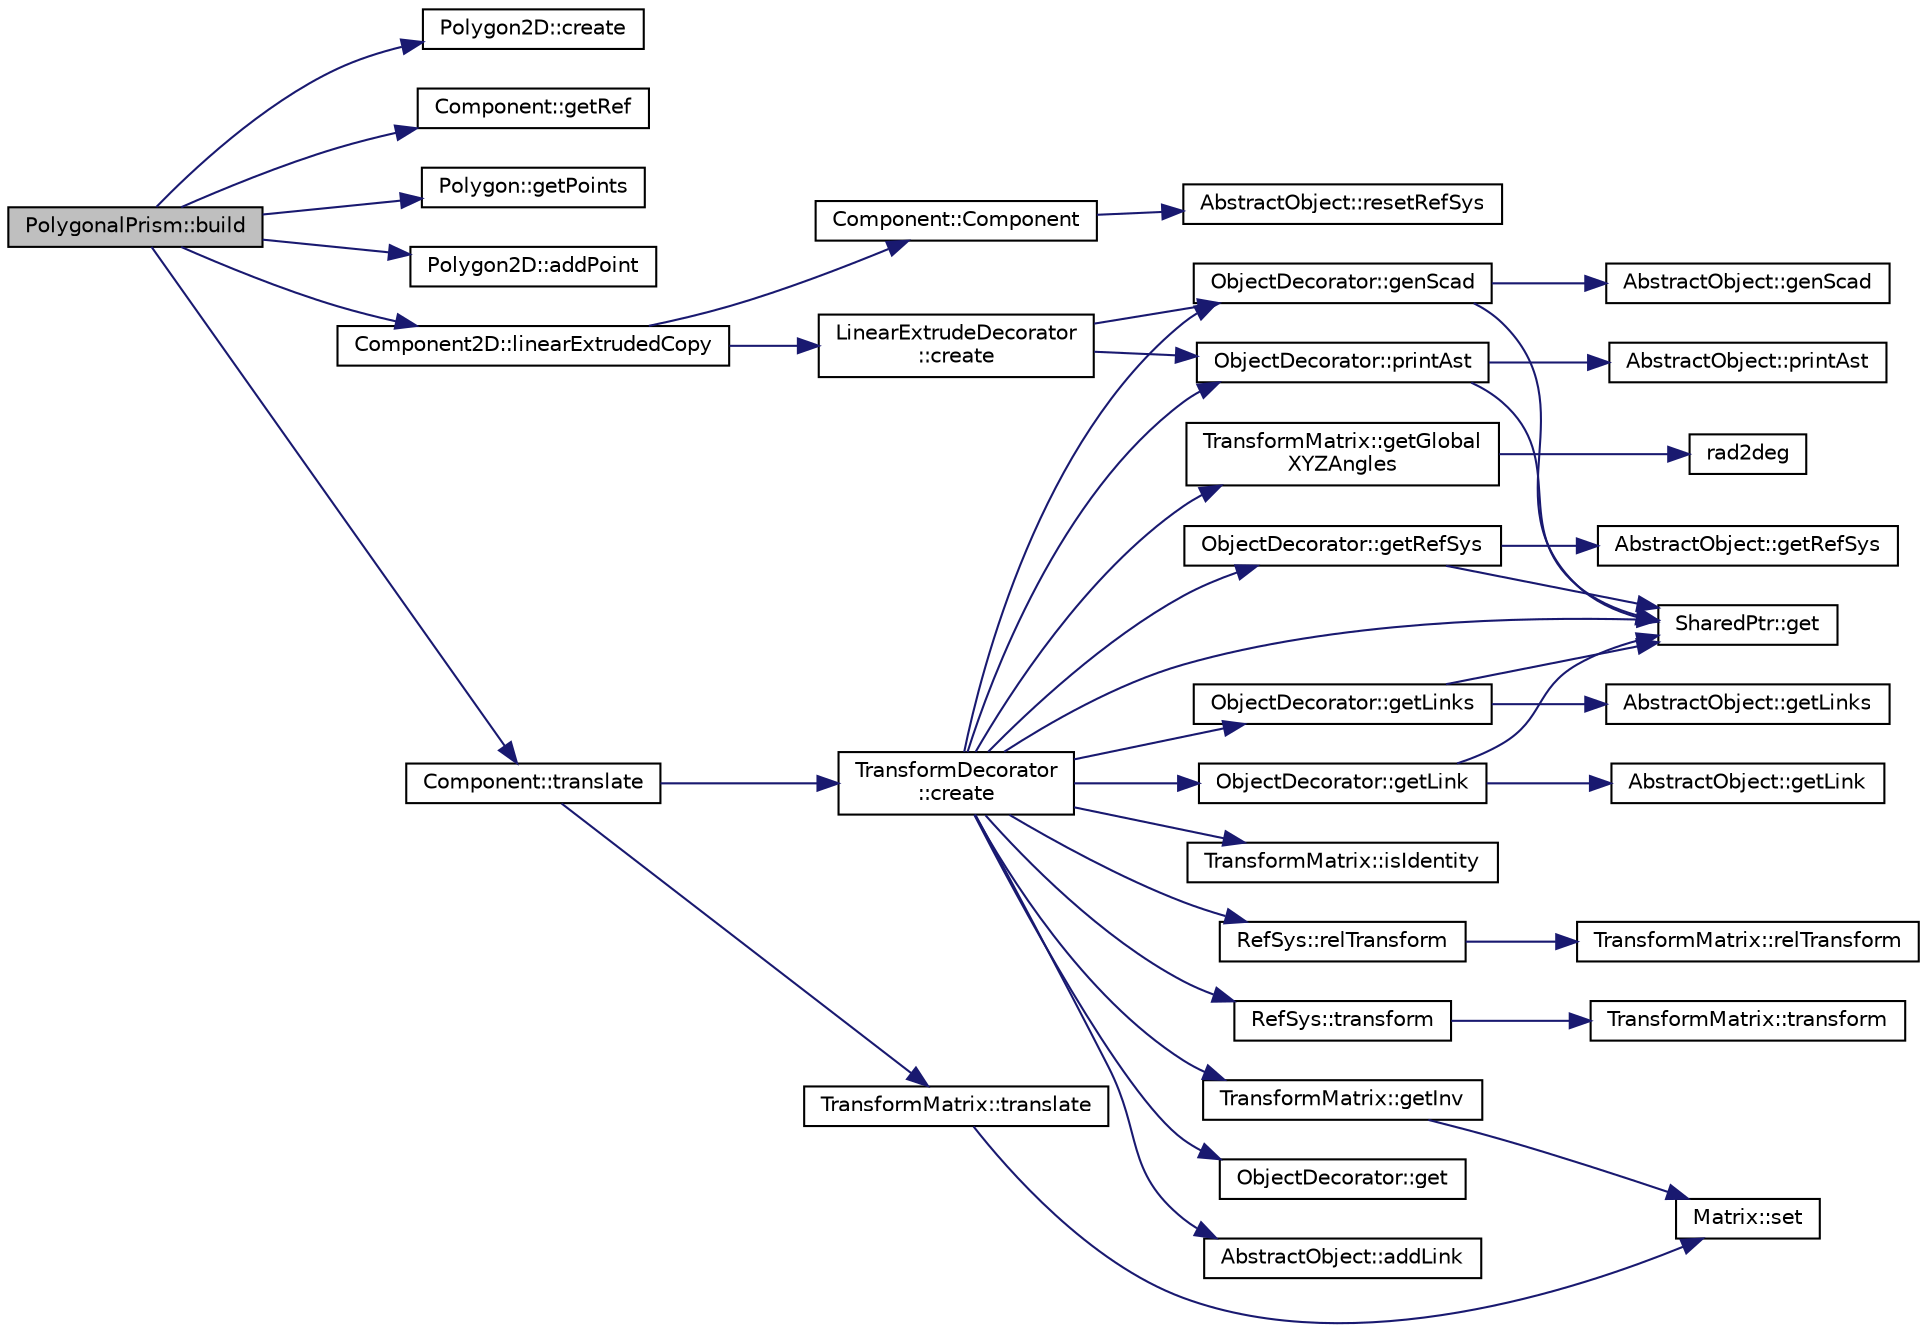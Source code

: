 digraph "PolygonalPrism::build"
{
  edge [fontname="Helvetica",fontsize="10",labelfontname="Helvetica",labelfontsize="10"];
  node [fontname="Helvetica",fontsize="10",shape=record];
  rankdir="LR";
  Node21 [label="PolygonalPrism::build",height=0.2,width=0.4,color="black", fillcolor="grey75", style="filled", fontcolor="black"];
  Node21 -> Node22 [color="midnightblue",fontsize="10",style="solid",fontname="Helvetica"];
  Node22 [label="Polygon2D::create",height=0.2,width=0.4,color="black", fillcolor="white", style="filled",URL="$classPolygon2D.html#a3533360cc0a7a6fb4d4b84eaa55fdae4",tooltip="Static factory method. "];
  Node21 -> Node23 [color="midnightblue",fontsize="10",style="solid",fontname="Helvetica"];
  Node23 [label="Component::getRef",height=0.2,width=0.4,color="black", fillcolor="white", style="filled",URL="$classComponent.html#a8947638f8bc384a6b3fe4fcd41ed7bb4",tooltip="Returns if the Object has links. "];
  Node21 -> Node24 [color="midnightblue",fontsize="10",style="solid",fontname="Helvetica"];
  Node24 [label="Polygon::getPoints",height=0.2,width=0.4,color="black", fillcolor="white", style="filled",URL="$classPolygon.html#ad14b9c7ba116e212327ce82d8c105399",tooltip="Get the polygon points. "];
  Node21 -> Node25 [color="midnightblue",fontsize="10",style="solid",fontname="Helvetica"];
  Node25 [label="Polygon2D::addPoint",height=0.2,width=0.4,color="black", fillcolor="white", style="filled",URL="$classPolygon2D.html#a443e2c80770749d0f1375ca5590be1b3",tooltip="Adds a new point in the polygon 2D. "];
  Node21 -> Node26 [color="midnightblue",fontsize="10",style="solid",fontname="Helvetica"];
  Node26 [label="Component2D::linearExtrudedCopy",height=0.2,width=0.4,color="black", fillcolor="white", style="filled",URL="$classComponent2D.html#af1a08fb02dcf5453904a94375a43d850",tooltip="Linear extrude the component. "];
  Node26 -> Node27 [color="midnightblue",fontsize="10",style="solid",fontname="Helvetica"];
  Node27 [label="Component::Component",height=0.2,width=0.4,color="black", fillcolor="white", style="filled",URL="$classComponent.html#a8775db6d1a2c1afc2e77cd3c8f39da6f",tooltip="Default constructor. "];
  Node27 -> Node28 [color="midnightblue",fontsize="10",style="solid",fontname="Helvetica"];
  Node28 [label="AbstractObject::resetRefSys",height=0.2,width=0.4,color="black", fillcolor="white", style="filled",URL="$classAbstractObject.html#a5c6b81512c95f040f1d31dd65d4b3d57"];
  Node26 -> Node29 [color="midnightblue",fontsize="10",style="solid",fontname="Helvetica"];
  Node29 [label="LinearExtrudeDecorator\l::create",height=0.2,width=0.4,color="black", fillcolor="white", style="filled",URL="$classLinearExtrudeDecorator.html#a732c88a036070d2aba30296a03b9bbea",tooltip="Default factory method. "];
  Node29 -> Node30 [color="midnightblue",fontsize="10",style="solid",fontname="Helvetica"];
  Node30 [label="ObjectDecorator::genScad",height=0.2,width=0.4,color="black", fillcolor="white", style="filled",URL="$classObjectDecorator.html#a50d55a263f5ef6b1b847d59d42456be0",tooltip="Generate SCAD output for this object. "];
  Node30 -> Node31 [color="midnightblue",fontsize="10",style="solid",fontname="Helvetica"];
  Node31 [label="SharedPtr::get",height=0.2,width=0.4,color="black", fillcolor="white", style="filled",URL="$classSharedPtr.html#a49ccede7111c7d25c1b1752b8ede30f5",tooltip="Gets the pointer hold. "];
  Node30 -> Node32 [color="midnightblue",fontsize="10",style="solid",fontname="Helvetica"];
  Node32 [label="AbstractObject::genScad",height=0.2,width=0.4,color="black", fillcolor="white", style="filled",URL="$classAbstractObject.html#a6a649119224b5b664e68b324106f8a1b",tooltip="Generate SCAD output for this object. "];
  Node29 -> Node33 [color="midnightblue",fontsize="10",style="solid",fontname="Helvetica"];
  Node33 [label="ObjectDecorator::printAst",height=0.2,width=0.4,color="black", fillcolor="white", style="filled",URL="$classObjectDecorator.html#a5f5a5584f87beb6f8e7c88c941a1a464",tooltip="Generate AST output for this object. "];
  Node33 -> Node31 [color="midnightblue",fontsize="10",style="solid",fontname="Helvetica"];
  Node33 -> Node34 [color="midnightblue",fontsize="10",style="solid",fontname="Helvetica"];
  Node34 [label="AbstractObject::printAst",height=0.2,width=0.4,color="black", fillcolor="white", style="filled",URL="$classAbstractObject.html#afe4637952e9d1dd3af11d29010beaa9d",tooltip="Generate AST output for this object. "];
  Node21 -> Node35 [color="midnightblue",fontsize="10",style="solid",fontname="Helvetica"];
  Node35 [label="Component::translate",height=0.2,width=0.4,color="black", fillcolor="white", style="filled",URL="$classComponent.html#a0df678527e9d0d65a749bbc5883a71af",tooltip="Translate the component. "];
  Node35 -> Node36 [color="midnightblue",fontsize="10",style="solid",fontname="Helvetica"];
  Node36 [label="TransformMatrix::translate",height=0.2,width=0.4,color="black", fillcolor="white", style="filled",URL="$classTransformMatrix.html#ae2b5dc7c41da84953f791e12e0b22964",tooltip="performs a translation "];
  Node36 -> Node37 [color="midnightblue",fontsize="10",style="solid",fontname="Helvetica"];
  Node37 [label="Matrix::set",height=0.2,width=0.4,color="black", fillcolor="white", style="filled",URL="$classMatrix.html#a820d3e49ffea766faf310729803e1df1"];
  Node35 -> Node38 [color="midnightblue",fontsize="10",style="solid",fontname="Helvetica"];
  Node38 [label="TransformDecorator\l::create",height=0.2,width=0.4,color="black", fillcolor="white", style="filled",URL="$classTransformDecorator.html#a0aa4971660b91bebb8ad53e682b00bd1",tooltip="Default factory method. "];
  Node38 -> Node39 [color="midnightblue",fontsize="10",style="solid",fontname="Helvetica"];
  Node39 [label="TransformMatrix::isIdentity",height=0.2,width=0.4,color="black", fillcolor="white", style="filled",URL="$classTransformMatrix.html#ae53e1d2436656a41d8689cd818a05f88",tooltip="checke if matrix equals identity "];
  Node38 -> Node31 [color="midnightblue",fontsize="10",style="solid",fontname="Helvetica"];
  Node38 -> Node40 [color="midnightblue",fontsize="10",style="solid",fontname="Helvetica"];
  Node40 [label="RefSys::relTransform",height=0.2,width=0.4,color="black", fillcolor="white", style="filled",URL="$classRefSys.html#a964c20355e817d51cc44f4370f41056f"];
  Node40 -> Node41 [color="midnightblue",fontsize="10",style="solid",fontname="Helvetica"];
  Node41 [label="TransformMatrix::relTransform",height=0.2,width=0.4,color="black", fillcolor="white", style="filled",URL="$classTransformMatrix.html#a2b8dd01bc118116b0ca134643a4b8cc9"];
  Node38 -> Node42 [color="midnightblue",fontsize="10",style="solid",fontname="Helvetica"];
  Node42 [label="TransformMatrix::getInv",height=0.2,width=0.4,color="black", fillcolor="white", style="filled",URL="$classTransformMatrix.html#a7011cfeea745ed89415a324c2a665a87"];
  Node42 -> Node37 [color="midnightblue",fontsize="10",style="solid",fontname="Helvetica"];
  Node38 -> Node43 [color="midnightblue",fontsize="10",style="solid",fontname="Helvetica"];
  Node43 [label="RefSys::transform",height=0.2,width=0.4,color="black", fillcolor="white", style="filled",URL="$classRefSys.html#a257068ba4a052c855587d334edec48ff",tooltip="Rotates the reference system This methods rotates the reference system with a rotational matrix..."];
  Node43 -> Node44 [color="midnightblue",fontsize="10",style="solid",fontname="Helvetica"];
  Node44 [label="TransformMatrix::transform",height=0.2,width=0.4,color="black", fillcolor="white", style="filled",URL="$classTransformMatrix.html#ae5e480c59e5afd8367cc456789d5f79d"];
  Node38 -> Node45 [color="midnightblue",fontsize="10",style="solid",fontname="Helvetica"];
  Node45 [label="ObjectDecorator::get",height=0.2,width=0.4,color="black", fillcolor="white", style="filled",URL="$classObjectDecorator.html#aff1b42075a10ee6b0cca6abaa3423bcd",tooltip="Get the internally hold pointer. Const version. "];
  Node38 -> Node46 [color="midnightblue",fontsize="10",style="solid",fontname="Helvetica"];
  Node46 [label="AbstractObject::addLink",height=0.2,width=0.4,color="black", fillcolor="white", style="filled",URL="$classAbstractObject.html#afeb1ed691f3127374a16d0a3297f6917",tooltip="Adds a Link to the system. System of the Link. "];
  Node38 -> Node47 [color="midnightblue",fontsize="10",style="solid",fontname="Helvetica"];
  Node47 [label="TransformMatrix::getGlobal\lXYZAngles",height=0.2,width=0.4,color="black", fillcolor="white", style="filled",URL="$classTransformMatrix.html#a4f4d068778049c7ae999ffe8fad91fde",tooltip="Gets the rotation angles about the fixed axes x,y,z. Obtains the rotation angles about the fixed x..."];
  Node47 -> Node48 [color="midnightblue",fontsize="10",style="solid",fontname="Helvetica"];
  Node48 [label="rad2deg",height=0.2,width=0.4,color="black", fillcolor="white", style="filled",URL="$Math_8h.html#a638b7a3259334d9389d4dcb31cb7dfea"];
  Node38 -> Node30 [color="midnightblue",fontsize="10",style="solid",fontname="Helvetica"];
  Node38 -> Node33 [color="midnightblue",fontsize="10",style="solid",fontname="Helvetica"];
  Node38 -> Node49 [color="midnightblue",fontsize="10",style="solid",fontname="Helvetica"];
  Node49 [label="ObjectDecorator::getRefSys",height=0.2,width=0.4,color="black", fillcolor="white", style="filled",URL="$classObjectDecorator.html#ae730b62d7a577c130ff49300433016aa"];
  Node49 -> Node31 [color="midnightblue",fontsize="10",style="solid",fontname="Helvetica"];
  Node49 -> Node50 [color="midnightblue",fontsize="10",style="solid",fontname="Helvetica"];
  Node50 [label="AbstractObject::getRefSys",height=0.2,width=0.4,color="black", fillcolor="white", style="filled",URL="$classAbstractObject.html#ad7e95ecc03215458c2587cca04cc8f4a"];
  Node38 -> Node51 [color="midnightblue",fontsize="10",style="solid",fontname="Helvetica"];
  Node51 [label="ObjectDecorator::getLinks",height=0.2,width=0.4,color="black", fillcolor="white", style="filled",URL="$classObjectDecorator.html#a2ecf6bc1b1c7f501d7183a26ce1b2e64"];
  Node51 -> Node31 [color="midnightblue",fontsize="10",style="solid",fontname="Helvetica"];
  Node51 -> Node52 [color="midnightblue",fontsize="10",style="solid",fontname="Helvetica"];
  Node52 [label="AbstractObject::getLinks",height=0.2,width=0.4,color="black", fillcolor="white", style="filled",URL="$classAbstractObject.html#ab4a27c53cbbaf5338d731d8859d31067"];
  Node38 -> Node53 [color="midnightblue",fontsize="10",style="solid",fontname="Helvetica"];
  Node53 [label="ObjectDecorator::getLink",height=0.2,width=0.4,color="black", fillcolor="white", style="filled",URL="$classObjectDecorator.html#a6d5d7a5d6ba13608c5399c9a0718c8ba"];
  Node53 -> Node31 [color="midnightblue",fontsize="10",style="solid",fontname="Helvetica"];
  Node53 -> Node54 [color="midnightblue",fontsize="10",style="solid",fontname="Helvetica"];
  Node54 [label="AbstractObject::getLink",height=0.2,width=0.4,color="black", fillcolor="white", style="filled",URL="$classAbstractObject.html#aacc0185c2f8d24721e09e9b56a03d528"];
}
